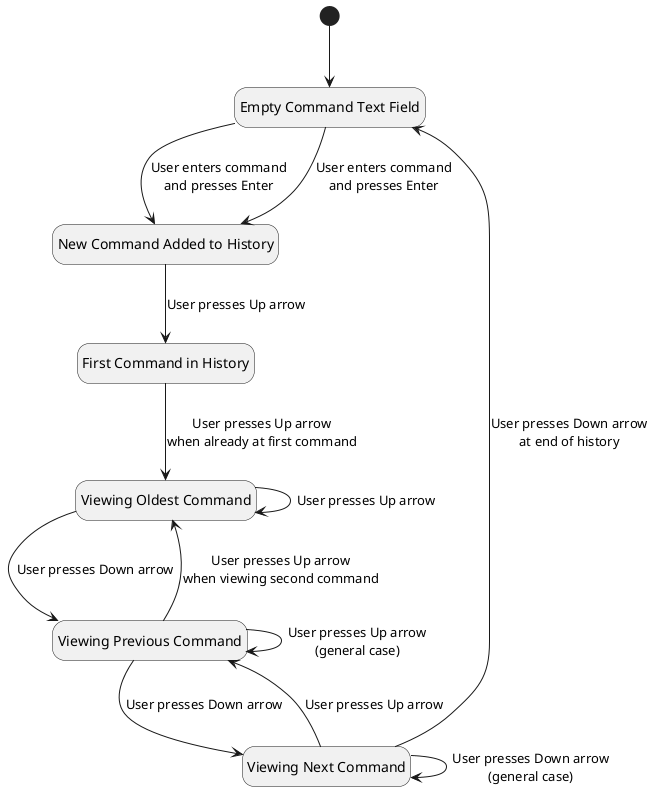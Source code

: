 @startuml
hide empty description

state "Empty Command Text Field" as Empty
state "New Command Added to History" as NewCommand
state "First Command in History" as FirstCommand
state "Viewing Oldest Command" as OldestCommand
state "Viewing Previous Command" as PreviousCommand
state "Viewing Next Command" as NextCommand

[*] --> Empty

Empty --> NewCommand : User enters command\nand presses Enter
NewCommand --> FirstCommand : User presses Up arrow

FirstCommand --> OldestCommand : User presses Up arrow\nwhen already at first command
OldestCommand --> OldestCommand : User presses Up arrow
OldestCommand --> PreviousCommand : User presses Down arrow

PreviousCommand --> OldestCommand : User presses Up arrow\nwhen viewing second command
PreviousCommand --> PreviousCommand : User presses Up arrow\n(general case)
PreviousCommand --> NextCommand : User presses Down arrow

NextCommand --> PreviousCommand : User presses Up arrow
NextCommand --> NextCommand : User presses Down arrow\n(general case)
NextCommand --> Empty : User presses Down arrow\nat end of history

Empty --> NewCommand : User enters command\nand presses Enter

@enduml
